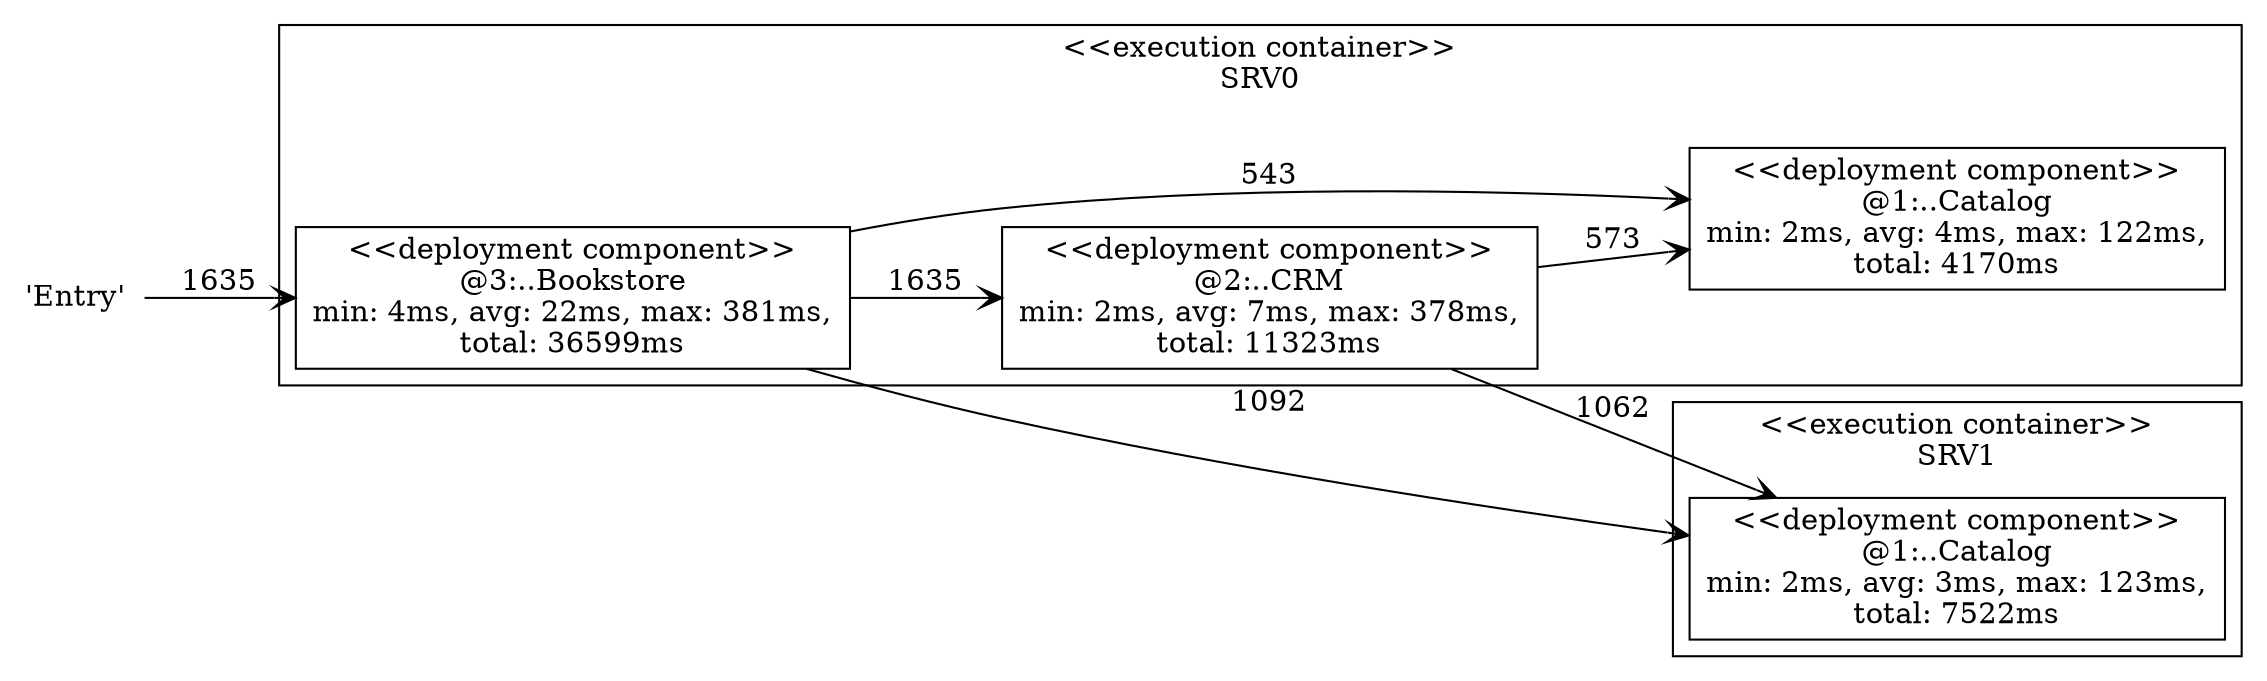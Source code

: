 digraph G {
 rankdir=LR;
"depNode_0" [label="'Entry'",shape="none"]
subgraph "cluster_container2" {
 label = "<<execution container>>\nSRV0";
 shape = "box";
 style = "filled";
 fillcolor = "white";
"depNode_2" [label="<<deployment component>>\n@1:..Catalog\nmin: 2ms, avg: 4ms, max: 122ms,\ntotal: 4170ms",shape="box",style="filled",color="#000000",fillcolor="white"]
"depNode_3" [label="<<deployment component>>\n@2:..CRM\nmin: 2ms, avg: 7ms, max: 378ms,\ntotal: 11323ms",shape="box",style="filled",color="#000000",fillcolor="white"]
"depNode_4" [label="<<deployment component>>\n@3:..Bookstore\nmin: 4ms, avg: 22ms, max: 381ms,\ntotal: 36599ms",shape="box",style="filled",color="#000000",fillcolor="white"]
}
subgraph "cluster_container1" {
 label = "<<execution container>>\nSRV1";
 shape = "box";
 style = "filled";
 fillcolor = "white";
"depNode_1" [label="<<deployment component>>\n@1:..Catalog\nmin: 2ms, avg: 3ms, max: 123ms,\ntotal: 7522ms",shape="box",style="filled",color="#000000",fillcolor="white"]
}
depNode_0->depNode_4[label=1635, style="solid", arrowhead="open", color="#000000"]
depNode_3->depNode_2[label=573, style="solid", arrowhead="open", color="#000000"]
depNode_3->depNode_1[label=1062, style="solid", arrowhead="open", color="#000000"]
depNode_4->depNode_2[label=543, style="solid", arrowhead="open", color="#000000"]
depNode_4->depNode_1[label=1092, style="solid", arrowhead="open", color="#000000"]
depNode_4->depNode_3[label=1635, style="solid", arrowhead="open", color="#000000"]
}
